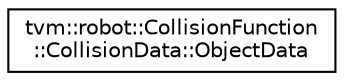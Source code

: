 digraph "Graphical Class Hierarchy"
{
  edge [fontname="Helvetica",fontsize="10",labelfontname="Helvetica",labelfontsize="10"];
  node [fontname="Helvetica",fontsize="10",shape=record];
  rankdir="LR";
  Node0 [label="tvm::robot::CollisionFunction\l::CollisionData::ObjectData",height=0.2,width=0.4,color="black", fillcolor="white", style="filled",URL="$structtvm_1_1robot_1_1CollisionFunction_1_1CollisionData_1_1ObjectData.html"];
}
